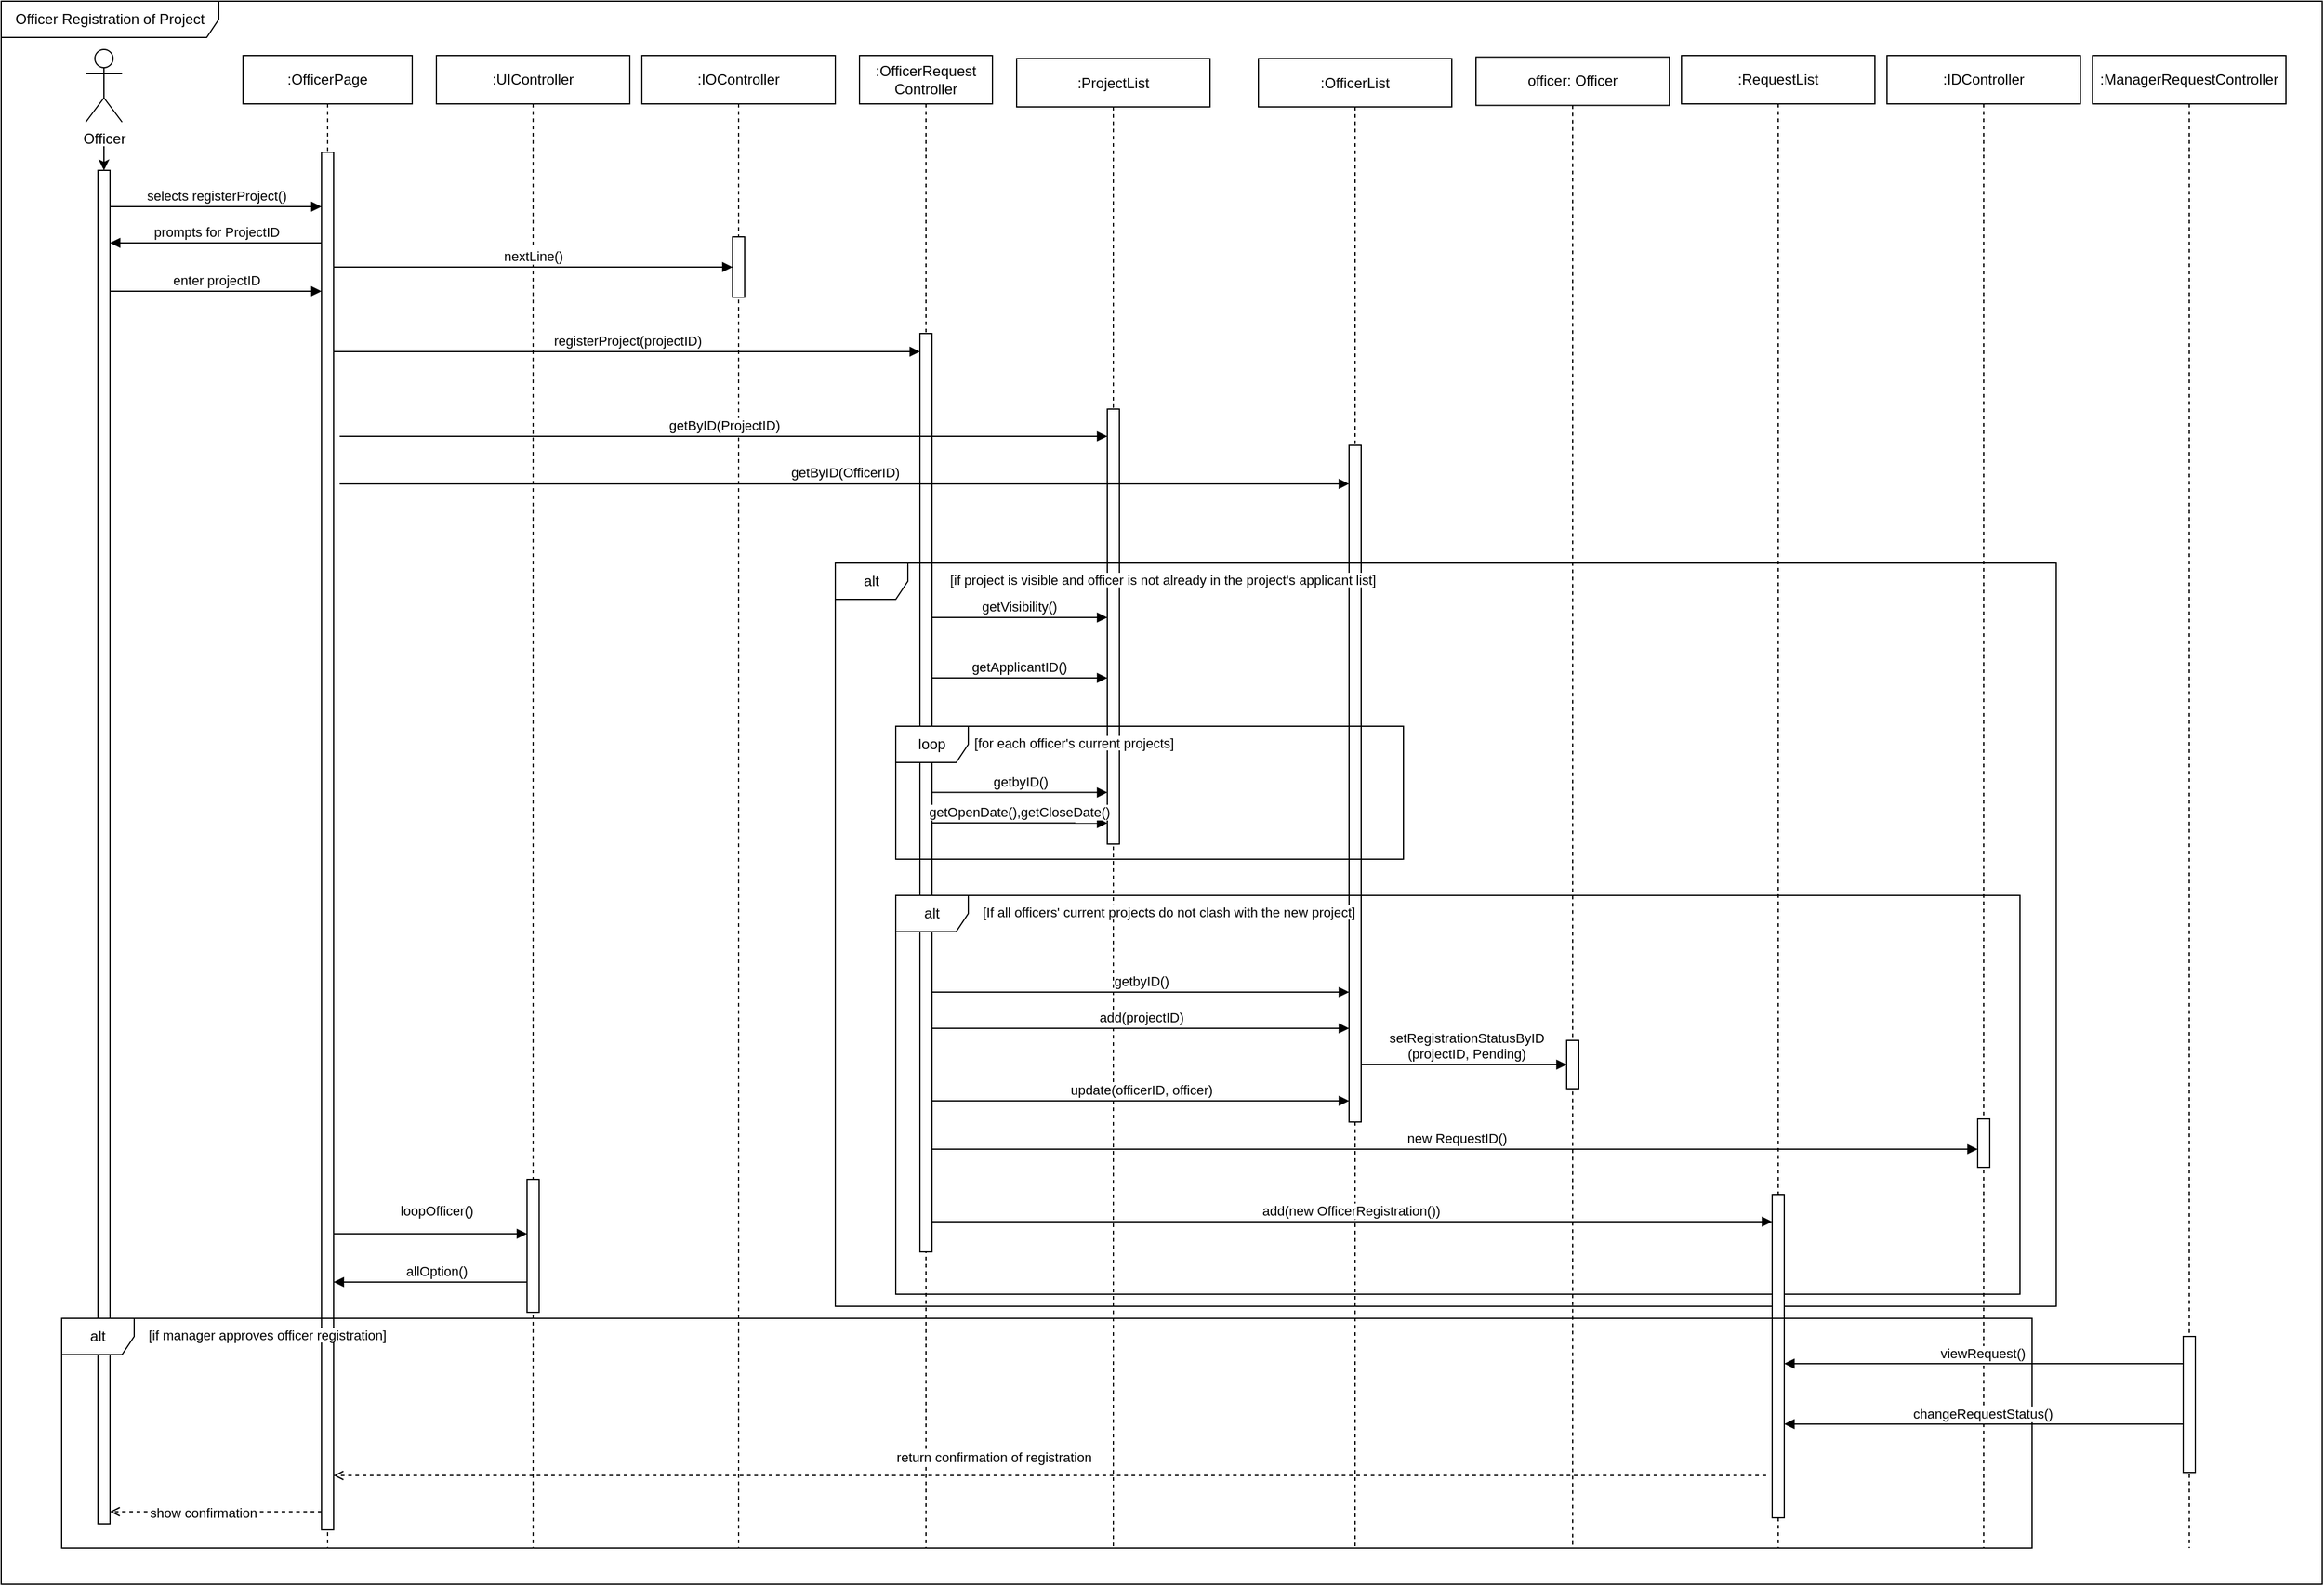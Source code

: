 <mxfile version="26.2.14">
  <diagram name="Page-1" id="2YBvvXClWsGukQMizWep">
    <mxGraphModel dx="3062" dy="1762" grid="1" gridSize="10" guides="1" tooltips="1" connect="1" arrows="1" fold="1" page="1" pageScale="1" pageWidth="850" pageHeight="1100" math="0" shadow="0">
      <root>
        <mxCell id="0" />
        <mxCell id="1" parent="0" />
        <mxCell id="KJBJeHhdEs4k1UV3yG7p-14" value=":OfficerRequest&lt;div&gt;Controller&lt;/div&gt;" style="shape=umlLifeline;perimeter=lifelinePerimeter;whiteSpace=wrap;html=1;container=0;dropTarget=0;collapsible=0;recursiveResize=0;outlineConnect=0;portConstraint=eastwest;newEdgeStyle={&quot;edgeStyle&quot;:&quot;elbowEdgeStyle&quot;,&quot;elbow&quot;:&quot;vertical&quot;,&quot;curved&quot;:0,&quot;rounded&quot;:0};" parent="1" vertex="1">
          <mxGeometry x="750" y="95" width="110" height="1235" as="geometry" />
        </mxCell>
        <mxCell id="KJBJeHhdEs4k1UV3yG7p-15" value="" style="html=1;points=[];perimeter=orthogonalPerimeter;outlineConnect=0;targetShapes=umlLifeline;portConstraint=eastwest;newEdgeStyle={&quot;edgeStyle&quot;:&quot;elbowEdgeStyle&quot;,&quot;elbow&quot;:&quot;vertical&quot;,&quot;curved&quot;:0,&quot;rounded&quot;:0};" parent="KJBJeHhdEs4k1UV3yG7p-14" vertex="1">
          <mxGeometry x="50" y="230" width="10" height="760" as="geometry" />
        </mxCell>
        <mxCell id="KJBJeHhdEs4k1UV3yG7p-16" value="Officer Registration of Project" style="shape=umlFrame;whiteSpace=wrap;html=1;pointerEvents=0;width=180;height=30;" parent="1" vertex="1">
          <mxGeometry x="40" y="50" width="1920" height="1310" as="geometry" />
        </mxCell>
        <mxCell id="KJBJeHhdEs4k1UV3yG7p-17" value="" style="edgeStyle=orthogonalEdgeStyle;rounded=0;orthogonalLoop=1;jettySize=auto;html=1;" parent="1" target="KJBJeHhdEs4k1UV3yG7p-19" edge="1">
          <mxGeometry relative="1" as="geometry">
            <mxPoint x="125" y="170" as="sourcePoint" />
            <Array as="points">
              <mxPoint x="125" y="220" />
              <mxPoint x="125" y="220" />
            </Array>
          </mxGeometry>
        </mxCell>
        <mxCell id="KJBJeHhdEs4k1UV3yG7p-18" value="Officer" style="shape=umlActor;verticalLabelPosition=bottom;verticalAlign=top;html=1;outlineConnect=0;" parent="1" vertex="1">
          <mxGeometry x="110" y="90" width="30" height="60" as="geometry" />
        </mxCell>
        <mxCell id="KJBJeHhdEs4k1UV3yG7p-19" value="" style="html=1;points=[[0,0,0,0,5],[0,1,0,0,-5],[1,0,0,0,5],[1,1,0,0,-5]];perimeter=orthogonalPerimeter;outlineConnect=0;targetShapes=umlLifeline;portConstraint=eastwest;newEdgeStyle={&quot;curved&quot;:0,&quot;rounded&quot;:0};" parent="1" vertex="1">
          <mxGeometry x="120" y="190" width="10" height="1120" as="geometry" />
        </mxCell>
        <mxCell id="KJBJeHhdEs4k1UV3yG7p-20" value="enter projectID" style="html=1;verticalAlign=bottom;endArrow=block;edgeStyle=elbowEdgeStyle;elbow=vertical;curved=0;rounded=0;" parent="1" edge="1">
          <mxGeometry relative="1" as="geometry">
            <mxPoint x="130" y="290" as="sourcePoint" />
            <Array as="points">
              <mxPoint x="195" y="290" />
            </Array>
            <mxPoint x="305" y="290" as="targetPoint" />
            <mxPoint as="offset" />
          </mxGeometry>
        </mxCell>
        <mxCell id="KJBJeHhdEs4k1UV3yG7p-21" value=":OfficerPage" style="shape=umlLifeline;perimeter=lifelinePerimeter;whiteSpace=wrap;html=1;container=0;dropTarget=0;collapsible=0;recursiveResize=0;outlineConnect=0;portConstraint=eastwest;newEdgeStyle={&quot;edgeStyle&quot;:&quot;elbowEdgeStyle&quot;,&quot;elbow&quot;:&quot;vertical&quot;,&quot;curved&quot;:0,&quot;rounded&quot;:0};" parent="1" vertex="1">
          <mxGeometry x="240" y="95" width="140" height="1235" as="geometry" />
        </mxCell>
        <mxCell id="KJBJeHhdEs4k1UV3yG7p-22" value="" style="html=1;points=[];perimeter=orthogonalPerimeter;outlineConnect=0;targetShapes=umlLifeline;portConstraint=eastwest;newEdgeStyle={&quot;edgeStyle&quot;:&quot;elbowEdgeStyle&quot;,&quot;elbow&quot;:&quot;vertical&quot;,&quot;curved&quot;:0,&quot;rounded&quot;:0};" parent="KJBJeHhdEs4k1UV3yG7p-21" vertex="1">
          <mxGeometry x="65" y="80" width="10" height="1140" as="geometry" />
        </mxCell>
        <mxCell id="KJBJeHhdEs4k1UV3yG7p-23" value="selects registerProject()" style="html=1;verticalAlign=bottom;endArrow=block;edgeStyle=elbowEdgeStyle;elbow=vertical;curved=0;rounded=0;" parent="1" edge="1">
          <mxGeometry x="0.006" relative="1" as="geometry">
            <mxPoint x="130" y="220" as="sourcePoint" />
            <Array as="points">
              <mxPoint x="185" y="220" />
            </Array>
            <mxPoint x="305" y="220" as="targetPoint" />
            <mxPoint as="offset" />
          </mxGeometry>
        </mxCell>
        <mxCell id="KJBJeHhdEs4k1UV3yG7p-24" value="prompts for ProjectID" style="html=1;verticalAlign=bottom;endArrow=block;edgeStyle=elbowEdgeStyle;elbow=vertical;curved=0;rounded=0;" parent="1" edge="1">
          <mxGeometry x="0.001" relative="1" as="geometry">
            <mxPoint x="305" y="250" as="sourcePoint" />
            <Array as="points">
              <mxPoint x="230" y="250" />
            </Array>
            <mxPoint x="130" y="250" as="targetPoint" />
            <mxPoint as="offset" />
          </mxGeometry>
        </mxCell>
        <mxCell id="KJBJeHhdEs4k1UV3yG7p-25" value="" style="html=1;verticalAlign=bottom;labelBackgroundColor=none;endArrow=open;endFill=0;dashed=1;rounded=0;" parent="1" edge="1">
          <mxGeometry width="160" relative="1" as="geometry">
            <mxPoint x="305" y="1300" as="sourcePoint" />
            <mxPoint x="130" y="1300" as="targetPoint" />
          </mxGeometry>
        </mxCell>
        <mxCell id="KJBJeHhdEs4k1UV3yG7p-26" value="show confirmation" style="edgeLabel;html=1;align=center;verticalAlign=middle;resizable=0;points=[];" parent="KJBJeHhdEs4k1UV3yG7p-25" vertex="1" connectable="0">
          <mxGeometry x="0.118" y="1" relative="1" as="geometry">
            <mxPoint as="offset" />
          </mxGeometry>
        </mxCell>
        <mxCell id="KJBJeHhdEs4k1UV3yG7p-27" value=":UIController" style="shape=umlLifeline;perimeter=lifelinePerimeter;whiteSpace=wrap;html=1;container=0;dropTarget=0;collapsible=0;recursiveResize=0;outlineConnect=0;portConstraint=eastwest;newEdgeStyle={&quot;edgeStyle&quot;:&quot;elbowEdgeStyle&quot;,&quot;elbow&quot;:&quot;vertical&quot;,&quot;curved&quot;:0,&quot;rounded&quot;:0};" parent="1" vertex="1">
          <mxGeometry x="400" y="95" width="160" height="1235" as="geometry" />
        </mxCell>
        <mxCell id="KJBJeHhdEs4k1UV3yG7p-28" value="" style="html=1;points=[];perimeter=orthogonalPerimeter;outlineConnect=0;targetShapes=umlLifeline;portConstraint=eastwest;newEdgeStyle={&quot;edgeStyle&quot;:&quot;elbowEdgeStyle&quot;,&quot;elbow&quot;:&quot;vertical&quot;,&quot;curved&quot;:0,&quot;rounded&quot;:0};" parent="KJBJeHhdEs4k1UV3yG7p-27" vertex="1">
          <mxGeometry x="75" y="930" width="10" height="110" as="geometry" />
        </mxCell>
        <mxCell id="KJBJeHhdEs4k1UV3yG7p-29" value="registerProject(projectID)" style="html=1;verticalAlign=bottom;endArrow=block;edgeStyle=elbowEdgeStyle;elbow=vertical;curved=0;rounded=0;" parent="1" source="KJBJeHhdEs4k1UV3yG7p-22" target="KJBJeHhdEs4k1UV3yG7p-15" edge="1">
          <mxGeometry x="0.001" relative="1" as="geometry">
            <mxPoint x="320" y="340" as="sourcePoint" />
            <Array as="points">
              <mxPoint x="440" y="340" />
            </Array>
            <mxPoint x="600" y="340" as="targetPoint" />
            <mxPoint as="offset" />
          </mxGeometry>
        </mxCell>
        <mxCell id="KJBJeHhdEs4k1UV3yG7p-30" value=":ProjectList" style="shape=umlLifeline;perimeter=lifelinePerimeter;whiteSpace=wrap;html=1;container=0;dropTarget=0;collapsible=0;recursiveResize=0;outlineConnect=0;portConstraint=eastwest;newEdgeStyle={&quot;edgeStyle&quot;:&quot;elbowEdgeStyle&quot;,&quot;elbow&quot;:&quot;vertical&quot;,&quot;curved&quot;:0,&quot;rounded&quot;:0};" parent="1" vertex="1">
          <mxGeometry x="880" y="97.5" width="160" height="1232.5" as="geometry" />
        </mxCell>
        <mxCell id="KJBJeHhdEs4k1UV3yG7p-31" value="" style="html=1;points=[];perimeter=orthogonalPerimeter;outlineConnect=0;targetShapes=umlLifeline;portConstraint=eastwest;newEdgeStyle={&quot;edgeStyle&quot;:&quot;elbowEdgeStyle&quot;,&quot;elbow&quot;:&quot;vertical&quot;,&quot;curved&quot;:0,&quot;rounded&quot;:0};" parent="KJBJeHhdEs4k1UV3yG7p-30" vertex="1">
          <mxGeometry x="75" y="290" width="10" height="360" as="geometry" />
        </mxCell>
        <mxCell id="KJBJeHhdEs4k1UV3yG7p-32" value=":IOController" style="shape=umlLifeline;perimeter=lifelinePerimeter;whiteSpace=wrap;html=1;container=0;dropTarget=0;collapsible=0;recursiveResize=0;outlineConnect=0;portConstraint=eastwest;newEdgeStyle={&quot;edgeStyle&quot;:&quot;elbowEdgeStyle&quot;,&quot;elbow&quot;:&quot;vertical&quot;,&quot;curved&quot;:0,&quot;rounded&quot;:0};" parent="1" vertex="1">
          <mxGeometry x="570" y="95" width="160" height="1235" as="geometry" />
        </mxCell>
        <mxCell id="KJBJeHhdEs4k1UV3yG7p-33" value="" style="html=1;points=[];perimeter=orthogonalPerimeter;outlineConnect=0;targetShapes=umlLifeline;portConstraint=eastwest;newEdgeStyle={&quot;edgeStyle&quot;:&quot;elbowEdgeStyle&quot;,&quot;elbow&quot;:&quot;vertical&quot;,&quot;curved&quot;:0,&quot;rounded&quot;:0};" parent="KJBJeHhdEs4k1UV3yG7p-32" vertex="1">
          <mxGeometry x="75" y="150" width="10" height="50" as="geometry" />
        </mxCell>
        <mxCell id="KJBJeHhdEs4k1UV3yG7p-34" value="nextLine()" style="html=1;verticalAlign=bottom;endArrow=block;edgeStyle=elbowEdgeStyle;elbow=vertical;curved=0;rounded=0;" parent="1" edge="1">
          <mxGeometry relative="1" as="geometry">
            <mxPoint x="315" y="270" as="sourcePoint" />
            <Array as="points">
              <mxPoint x="410" y="270" />
              <mxPoint x="730" y="250" />
              <mxPoint x="385" y="260" />
            </Array>
            <mxPoint x="645" y="270" as="targetPoint" />
            <mxPoint as="offset" />
          </mxGeometry>
        </mxCell>
        <mxCell id="KJBJeHhdEs4k1UV3yG7p-35" value="getByID(ProjectID&lt;span style=&quot;background-color: light-dark(#ffffff, var(--ge-dark-color, #121212)); color: light-dark(rgb(0, 0, 0), rgb(255, 255, 255));&quot;&gt;)&lt;/span&gt;" style="html=1;verticalAlign=bottom;endArrow=block;edgeStyle=elbowEdgeStyle;elbow=vertical;curved=0;rounded=0;" parent="1" edge="1">
          <mxGeometry x="0.001" relative="1" as="geometry">
            <mxPoint x="320" y="410" as="sourcePoint" />
            <Array as="points">
              <mxPoint x="445" y="410" />
            </Array>
            <mxPoint x="955" y="410.0" as="targetPoint" />
            <mxPoint as="offset" />
          </mxGeometry>
        </mxCell>
        <mxCell id="KJBJeHhdEs4k1UV3yG7p-36" value=":OfficerList" style="shape=umlLifeline;perimeter=lifelinePerimeter;whiteSpace=wrap;html=1;container=0;dropTarget=0;collapsible=0;recursiveResize=0;outlineConnect=0;portConstraint=eastwest;newEdgeStyle={&quot;edgeStyle&quot;:&quot;elbowEdgeStyle&quot;,&quot;elbow&quot;:&quot;vertical&quot;,&quot;curved&quot;:0,&quot;rounded&quot;:0};" parent="1" vertex="1">
          <mxGeometry x="1080" y="97.5" width="160" height="1232.5" as="geometry" />
        </mxCell>
        <mxCell id="KJBJeHhdEs4k1UV3yG7p-37" value="" style="html=1;points=[];perimeter=orthogonalPerimeter;outlineConnect=0;targetShapes=umlLifeline;portConstraint=eastwest;newEdgeStyle={&quot;edgeStyle&quot;:&quot;elbowEdgeStyle&quot;,&quot;elbow&quot;:&quot;vertical&quot;,&quot;curved&quot;:0,&quot;rounded&quot;:0};" parent="KJBJeHhdEs4k1UV3yG7p-36" vertex="1">
          <mxGeometry x="75" y="320" width="10" height="560" as="geometry" />
        </mxCell>
        <mxCell id="KJBJeHhdEs4k1UV3yG7p-38" value="getByID(OfficerID&lt;span style=&quot;background-color: light-dark(#ffffff, var(--ge-dark-color, #121212)); color: light-dark(rgb(0, 0, 0), rgb(255, 255, 255));&quot;&gt;)&lt;/span&gt;" style="html=1;verticalAlign=bottom;endArrow=block;edgeStyle=elbowEdgeStyle;elbow=vertical;curved=0;rounded=0;" parent="1" edge="1">
          <mxGeometry x="0.001" relative="1" as="geometry">
            <mxPoint x="320" y="449.47" as="sourcePoint" />
            <Array as="points">
              <mxPoint x="445" y="449.47" />
            </Array>
            <mxPoint x="1155" y="449.47" as="targetPoint" />
            <mxPoint as="offset" />
          </mxGeometry>
        </mxCell>
        <mxCell id="KJBJeHhdEs4k1UV3yG7p-39" value="alt" style="shape=umlFrame;whiteSpace=wrap;html=1;pointerEvents=0;" parent="1" vertex="1">
          <mxGeometry x="730" y="515" width="1010" height="615" as="geometry" />
        </mxCell>
        <mxCell id="KJBJeHhdEs4k1UV3yG7p-40" value="getApplicantID()" style="html=1;verticalAlign=bottom;endArrow=block;edgeStyle=elbowEdgeStyle;elbow=vertical;curved=0;rounded=0;" parent="1" edge="1">
          <mxGeometry x="0.001" relative="1" as="geometry">
            <mxPoint x="810" y="610.003" as="sourcePoint" />
            <Array as="points" />
            <mxPoint x="955" y="610.003" as="targetPoint" />
            <mxPoint as="offset" />
          </mxGeometry>
        </mxCell>
        <mxCell id="KJBJeHhdEs4k1UV3yG7p-41" value="&lt;span style=&quot;color: rgb(0, 0, 0); font-family: Helvetica; font-size: 11px; font-style: normal; font-variant-ligatures: normal; font-variant-caps: normal; font-weight: 400; letter-spacing: normal; orphans: 2; text-align: center; text-indent: 0px; text-transform: none; widows: 2; word-spacing: 0px; -webkit-text-stroke-width: 0px; white-space: nowrap; background-color: rgb(255, 255, 255); text-decoration-thickness: initial; text-decoration-style: initial; text-decoration-color: initial; float: none; display: inline !important;&quot;&gt;&lt;span&gt;&amp;nbsp;[&lt;/span&gt;if project is visible and officer is not already in the project&#39;s applicant list]&lt;/span&gt;" style="text;whiteSpace=wrap;html=1;" parent="1" vertex="1">
          <mxGeometry x="820" y="515" width="380" height="40" as="geometry" />
        </mxCell>
        <mxCell id="KJBJeHhdEs4k1UV3yG7p-42" value="loop" style="shape=umlFrame;whiteSpace=wrap;html=1;pointerEvents=0;" parent="1" vertex="1">
          <mxGeometry x="780" y="650" width="420" height="110" as="geometry" />
        </mxCell>
        <mxCell id="KJBJeHhdEs4k1UV3yG7p-43" value="getbyID()" style="html=1;verticalAlign=bottom;endArrow=block;edgeStyle=elbowEdgeStyle;elbow=vertical;curved=0;rounded=0;" parent="1" edge="1">
          <mxGeometry x="0.001" relative="1" as="geometry">
            <mxPoint x="810" y="704.77" as="sourcePoint" />
            <Array as="points">
              <mxPoint x="875" y="704.77" />
            </Array>
            <mxPoint x="955" y="704.77" as="targetPoint" />
            <mxPoint as="offset" />
          </mxGeometry>
        </mxCell>
        <mxCell id="KJBJeHhdEs4k1UV3yG7p-44" value="getVisibility()" style="html=1;verticalAlign=bottom;endArrow=block;edgeStyle=elbowEdgeStyle;elbow=vertical;curved=0;rounded=0;" parent="1" target="KJBJeHhdEs4k1UV3yG7p-31" edge="1">
          <mxGeometry x="0.001" relative="1" as="geometry">
            <mxPoint x="810" y="560.001" as="sourcePoint" />
            <Array as="points" />
            <mxPoint x="950" y="560" as="targetPoint" />
            <mxPoint as="offset" />
          </mxGeometry>
        </mxCell>
        <mxCell id="KJBJeHhdEs4k1UV3yG7p-45" value="getOpenDate(),getCloseDate()" style="html=1;verticalAlign=bottom;endArrow=block;edgeStyle=elbowEdgeStyle;elbow=vertical;curved=0;rounded=0;exitX=0.5;exitY=0.9;exitDx=0;exitDy=0;exitPerimeter=0;" parent="1" edge="1">
          <mxGeometry x="0.001" relative="1" as="geometry">
            <mxPoint x="810" y="730" as="sourcePoint" />
            <Array as="points">
              <mxPoint x="885" y="730.17" />
            </Array>
            <mxPoint x="955" y="730.17" as="targetPoint" />
            <mxPoint as="offset" />
          </mxGeometry>
        </mxCell>
        <mxCell id="KJBJeHhdEs4k1UV3yG7p-46" value="alt" style="shape=umlFrame;whiteSpace=wrap;html=1;pointerEvents=0;" parent="1" vertex="1">
          <mxGeometry x="780" y="790" width="930" height="330" as="geometry" />
        </mxCell>
        <mxCell id="KJBJeHhdEs4k1UV3yG7p-47" value="&lt;div style=&quot;text-align: center;&quot;&gt;&lt;span style=&quot;font-size: 11px; text-wrap-mode: nowrap; background-color: rgb(255, 255, 255);&quot;&gt;[If all officers&#39; current projects do not clash with the new project]&amp;nbsp;&lt;/span&gt;&lt;/div&gt;" style="text;whiteSpace=wrap;html=1;" parent="1" vertex="1">
          <mxGeometry x="850" y="790" width="380" height="40" as="geometry" />
        </mxCell>
        <mxCell id="KJBJeHhdEs4k1UV3yG7p-50" value="setRegistrationStatusByID&lt;div&gt;(projectID, Pending)&lt;/div&gt;" style="html=1;verticalAlign=bottom;endArrow=block;edgeStyle=elbowEdgeStyle;elbow=vertical;curved=0;rounded=0;" parent="1" source="KJBJeHhdEs4k1UV3yG7p-37" target="P4RlaLvPy2JCNk4VssG3-3" edge="1">
          <mxGeometry x="0.015" relative="1" as="geometry">
            <mxPoint x="1167.5" y="930" as="sourcePoint" />
            <Array as="points">
              <mxPoint x="1232.5" y="930" />
            </Array>
            <mxPoint x="1330" y="930" as="targetPoint" />
            <mxPoint as="offset" />
          </mxGeometry>
        </mxCell>
        <mxCell id="KJBJeHhdEs4k1UV3yG7p-51" value="update(officerID, officer)" style="html=1;verticalAlign=bottom;endArrow=block;edgeStyle=elbowEdgeStyle;elbow=vertical;curved=0;rounded=0;" parent="1" source="KJBJeHhdEs4k1UV3yG7p-15" edge="1">
          <mxGeometry x="0.001" relative="1" as="geometry">
            <mxPoint x="805" y="960" as="sourcePoint" />
            <Array as="points">
              <mxPoint x="885" y="960" />
            </Array>
            <mxPoint x="1155" y="960" as="targetPoint" />
            <mxPoint as="offset" />
          </mxGeometry>
        </mxCell>
        <mxCell id="KJBJeHhdEs4k1UV3yG7p-52" value="add(new OfficerRegistration())&amp;nbsp;" style="html=1;verticalAlign=bottom;endArrow=block;edgeStyle=elbowEdgeStyle;elbow=vertical;curved=0;rounded=0;" parent="1" source="KJBJeHhdEs4k1UV3yG7p-15" target="KJBJeHhdEs4k1UV3yG7p-56" edge="1">
          <mxGeometry x="0.002" relative="1" as="geometry">
            <mxPoint x="805" y="1090" as="sourcePoint" />
            <Array as="points">
              <mxPoint x="1010" y="1060" />
              <mxPoint x="1010" y="1100" />
              <mxPoint x="890" y="1130" />
            </Array>
            <mxPoint x="1345" y="1090" as="targetPoint" />
            <mxPoint as="offset" />
          </mxGeometry>
        </mxCell>
        <mxCell id="KJBJeHhdEs4k1UV3yG7p-53" value="" style="html=1;verticalAlign=bottom;labelBackgroundColor=none;endArrow=open;endFill=0;dashed=1;rounded=0;" parent="1" edge="1">
          <mxGeometry width="160" relative="1" as="geometry">
            <mxPoint x="1500" y="1270" as="sourcePoint" />
            <mxPoint x="315" y="1270" as="targetPoint" />
          </mxGeometry>
        </mxCell>
        <mxCell id="KJBJeHhdEs4k1UV3yG7p-54" value="return confirmation of registration" style="edgeLabel;html=1;align=center;verticalAlign=middle;resizable=0;points=[];" parent="KJBJeHhdEs4k1UV3yG7p-53" vertex="1" connectable="0">
          <mxGeometry x="0.118" y="1" relative="1" as="geometry">
            <mxPoint x="23" y="-16" as="offset" />
          </mxGeometry>
        </mxCell>
        <mxCell id="KJBJeHhdEs4k1UV3yG7p-55" value=":RequestList" style="shape=umlLifeline;perimeter=lifelinePerimeter;whiteSpace=wrap;html=1;container=0;dropTarget=0;collapsible=0;recursiveResize=0;outlineConnect=0;portConstraint=eastwest;newEdgeStyle={&quot;edgeStyle&quot;:&quot;elbowEdgeStyle&quot;,&quot;elbow&quot;:&quot;vertical&quot;,&quot;curved&quot;:0,&quot;rounded&quot;:0};" parent="1" vertex="1">
          <mxGeometry x="1430" y="95" width="160" height="1235" as="geometry" />
        </mxCell>
        <mxCell id="KJBJeHhdEs4k1UV3yG7p-56" value="" style="html=1;points=[];perimeter=orthogonalPerimeter;outlineConnect=0;targetShapes=umlLifeline;portConstraint=eastwest;newEdgeStyle={&quot;edgeStyle&quot;:&quot;elbowEdgeStyle&quot;,&quot;elbow&quot;:&quot;vertical&quot;,&quot;curved&quot;:0,&quot;rounded&quot;:0};" parent="KJBJeHhdEs4k1UV3yG7p-55" vertex="1">
          <mxGeometry x="75" y="942.5" width="10" height="267.5" as="geometry" />
        </mxCell>
        <mxCell id="KJBJeHhdEs4k1UV3yG7p-57" value="new RequestID()" style="html=1;verticalAlign=bottom;endArrow=block;edgeStyle=elbowEdgeStyle;elbow=vertical;curved=0;rounded=0;" parent="1" source="KJBJeHhdEs4k1UV3yG7p-15" target="KJBJeHhdEs4k1UV3yG7p-59" edge="1">
          <mxGeometry x="0.002" relative="1" as="geometry">
            <mxPoint x="815" y="1050" as="sourcePoint" />
            <Array as="points">
              <mxPoint x="1210" y="1000" />
              <mxPoint x="1020" y="1060" />
              <mxPoint x="900" y="1090" />
            </Array>
            <mxPoint x="1355" y="1050" as="targetPoint" />
            <mxPoint as="offset" />
          </mxGeometry>
        </mxCell>
        <mxCell id="KJBJeHhdEs4k1UV3yG7p-58" value=":IDController" style="shape=umlLifeline;perimeter=lifelinePerimeter;whiteSpace=wrap;html=1;container=0;dropTarget=0;collapsible=0;recursiveResize=0;outlineConnect=0;portConstraint=eastwest;newEdgeStyle={&quot;edgeStyle&quot;:&quot;elbowEdgeStyle&quot;,&quot;elbow&quot;:&quot;vertical&quot;,&quot;curved&quot;:0,&quot;rounded&quot;:0};" parent="1" vertex="1">
          <mxGeometry x="1600" y="95" width="160" height="1235" as="geometry" />
        </mxCell>
        <mxCell id="KJBJeHhdEs4k1UV3yG7p-59" value="" style="html=1;points=[];perimeter=orthogonalPerimeter;outlineConnect=0;targetShapes=umlLifeline;portConstraint=eastwest;newEdgeStyle={&quot;edgeStyle&quot;:&quot;elbowEdgeStyle&quot;,&quot;elbow&quot;:&quot;vertical&quot;,&quot;curved&quot;:0,&quot;rounded&quot;:0};" parent="KJBJeHhdEs4k1UV3yG7p-58" vertex="1">
          <mxGeometry x="75" y="880" width="10" height="40" as="geometry" />
        </mxCell>
        <mxCell id="KJBJeHhdEs4k1UV3yG7p-60" value=":ManagerRequestController" style="shape=umlLifeline;perimeter=lifelinePerimeter;whiteSpace=wrap;html=1;container=0;dropTarget=0;collapsible=0;recursiveResize=0;outlineConnect=0;portConstraint=eastwest;newEdgeStyle={&quot;edgeStyle&quot;:&quot;elbowEdgeStyle&quot;,&quot;elbow&quot;:&quot;vertical&quot;,&quot;curved&quot;:0,&quot;rounded&quot;:0};" parent="1" vertex="1">
          <mxGeometry x="1770" y="95" width="160" height="1235" as="geometry" />
        </mxCell>
        <mxCell id="KJBJeHhdEs4k1UV3yG7p-61" value="" style="html=1;points=[];perimeter=orthogonalPerimeter;outlineConnect=0;targetShapes=umlLifeline;portConstraint=eastwest;newEdgeStyle={&quot;edgeStyle&quot;:&quot;elbowEdgeStyle&quot;,&quot;elbow&quot;:&quot;vertical&quot;,&quot;curved&quot;:0,&quot;rounded&quot;:0};" parent="KJBJeHhdEs4k1UV3yG7p-60" vertex="1">
          <mxGeometry x="75" y="1060" width="10" height="112.5" as="geometry" />
        </mxCell>
        <mxCell id="KJBJeHhdEs4k1UV3yG7p-62" value="alt" style="shape=umlFrame;whiteSpace=wrap;html=1;pointerEvents=0;" parent="1" vertex="1">
          <mxGeometry x="90" y="1140" width="1630" height="190" as="geometry" />
        </mxCell>
        <mxCell id="KJBJeHhdEs4k1UV3yG7p-63" value="&lt;div style=&quot;text-align: center;&quot;&gt;&lt;span style=&quot;font-size: 11px; text-wrap-mode: nowrap; background-color: rgb(255, 255, 255);&quot;&gt;[if manager approves officer registration]&lt;/span&gt;&lt;/div&gt;" style="text;whiteSpace=wrap;html=1;" parent="1" vertex="1">
          <mxGeometry x="160" y="1140" width="380" height="40" as="geometry" />
        </mxCell>
        <mxCell id="KJBJeHhdEs4k1UV3yG7p-64" value="viewRequest()" style="html=1;verticalAlign=bottom;endArrow=block;edgeStyle=elbowEdgeStyle;elbow=vertical;curved=0;rounded=0;" parent="1" edge="1">
          <mxGeometry x="0.006" relative="1" as="geometry">
            <mxPoint x="1845" y="1177.5" as="sourcePoint" />
            <Array as="points">
              <mxPoint x="1780" y="1177.5" />
            </Array>
            <mxPoint x="1515" y="1177.5" as="targetPoint" />
            <mxPoint as="offset" />
          </mxGeometry>
        </mxCell>
        <mxCell id="KJBJeHhdEs4k1UV3yG7p-65" value="changeRequestStatus()" style="html=1;verticalAlign=bottom;endArrow=block;edgeStyle=elbowEdgeStyle;elbow=vertical;curved=0;rounded=0;" parent="1" edge="1">
          <mxGeometry x="0.006" relative="1" as="geometry">
            <mxPoint x="1845" y="1227.5" as="sourcePoint" />
            <Array as="points">
              <mxPoint x="1680" y="1227.5" />
            </Array>
            <mxPoint x="1515" y="1227.5" as="targetPoint" />
            <mxPoint as="offset" />
          </mxGeometry>
        </mxCell>
        <mxCell id="KJBJeHhdEs4k1UV3yG7p-76" value="loopOfficer()" style="html=1;verticalAlign=bottom;endArrow=block;edgeStyle=elbowEdgeStyle;elbow=vertical;curved=0;rounded=0;" parent="1" edge="1">
          <mxGeometry x="0.062" y="10" relative="1" as="geometry">
            <mxPoint x="315" y="1070" as="sourcePoint" />
            <Array as="points">
              <mxPoint x="420" y="1070" />
            </Array>
            <mxPoint x="475" y="1070" as="targetPoint" />
            <mxPoint as="offset" />
          </mxGeometry>
        </mxCell>
        <mxCell id="IVEpkXTp9uUPXpV0XIPH-1" value="&lt;span style=&quot;color: rgb(0, 0, 0); font-family: Helvetica; font-size: 11px; font-style: normal; font-variant-ligatures: normal; font-variant-caps: normal; font-weight: 400; letter-spacing: normal; orphans: 2; text-align: center; text-indent: 0px; text-transform: none; widows: 2; word-spacing: 0px; -webkit-text-stroke-width: 0px; white-space: nowrap; background-color: rgb(255, 255, 255); text-decoration-thickness: initial; text-decoration-style: initial; text-decoration-color: initial; float: none; display: inline !important;&quot;&gt;&lt;span&gt;&amp;nbsp;[&lt;/span&gt;for each officer&#39;s current projects]&lt;/span&gt;" style="text;whiteSpace=wrap;html=1;" parent="1" vertex="1">
          <mxGeometry x="840" y="650" width="380" height="40" as="geometry" />
        </mxCell>
        <mxCell id="KJBJeHhdEs4k1UV3yG7p-48" value="getbyID()" style="html=1;verticalAlign=bottom;endArrow=block;edgeStyle=elbowEdgeStyle;elbow=vertical;curved=0;rounded=0;" parent="1" source="KJBJeHhdEs4k1UV3yG7p-15" target="KJBJeHhdEs4k1UV3yG7p-37" edge="1">
          <mxGeometry x="0.001" relative="1" as="geometry">
            <mxPoint x="820" y="870" as="sourcePoint" />
            <Array as="points">
              <mxPoint x="870" y="870" />
            </Array>
            <mxPoint x="950" y="870.0" as="targetPoint" />
            <mxPoint as="offset" />
          </mxGeometry>
        </mxCell>
        <mxCell id="KJBJeHhdEs4k1UV3yG7p-49" value="add(projectID)" style="html=1;verticalAlign=bottom;endArrow=block;edgeStyle=elbowEdgeStyle;elbow=vertical;curved=0;rounded=0;" parent="1" source="KJBJeHhdEs4k1UV3yG7p-15" edge="1">
          <mxGeometry x="0.001" relative="1" as="geometry">
            <mxPoint x="805" y="900" as="sourcePoint" />
            <Array as="points">
              <mxPoint x="880" y="900" />
            </Array>
            <mxPoint x="1155" y="900" as="targetPoint" />
            <mxPoint as="offset" />
          </mxGeometry>
        </mxCell>
        <mxCell id="P4RlaLvPy2JCNk4VssG3-1" value="allOption()" style="html=1;verticalAlign=bottom;endArrow=block;edgeStyle=elbowEdgeStyle;elbow=vertical;curved=0;rounded=0;" parent="1" target="KJBJeHhdEs4k1UV3yG7p-22" edge="1">
          <mxGeometry x="0.443" relative="1" as="geometry">
            <mxPoint x="330" y="1110" as="sourcePoint" />
            <Array as="points">
              <mxPoint x="475" y="1110" />
              <mxPoint x="485" y="1110" />
            </Array>
            <mxPoint x="320" y="1110" as="targetPoint" />
            <mxPoint as="offset" />
          </mxGeometry>
        </mxCell>
        <mxCell id="P4RlaLvPy2JCNk4VssG3-2" value="officer: Officer" style="shape=umlLifeline;perimeter=lifelinePerimeter;whiteSpace=wrap;html=1;container=0;dropTarget=0;collapsible=0;recursiveResize=0;outlineConnect=0;portConstraint=eastwest;newEdgeStyle={&quot;edgeStyle&quot;:&quot;elbowEdgeStyle&quot;,&quot;elbow&quot;:&quot;vertical&quot;,&quot;curved&quot;:0,&quot;rounded&quot;:0};" parent="1" vertex="1">
          <mxGeometry x="1260" y="96.25" width="160" height="1233.75" as="geometry" />
        </mxCell>
        <mxCell id="P4RlaLvPy2JCNk4VssG3-3" value="" style="html=1;points=[];perimeter=orthogonalPerimeter;outlineConnect=0;targetShapes=umlLifeline;portConstraint=eastwest;newEdgeStyle={&quot;edgeStyle&quot;:&quot;elbowEdgeStyle&quot;,&quot;elbow&quot;:&quot;vertical&quot;,&quot;curved&quot;:0,&quot;rounded&quot;:0};" parent="P4RlaLvPy2JCNk4VssG3-2" vertex="1">
          <mxGeometry x="75" y="813.75" width="10" height="40" as="geometry" />
        </mxCell>
      </root>
    </mxGraphModel>
  </diagram>
</mxfile>
